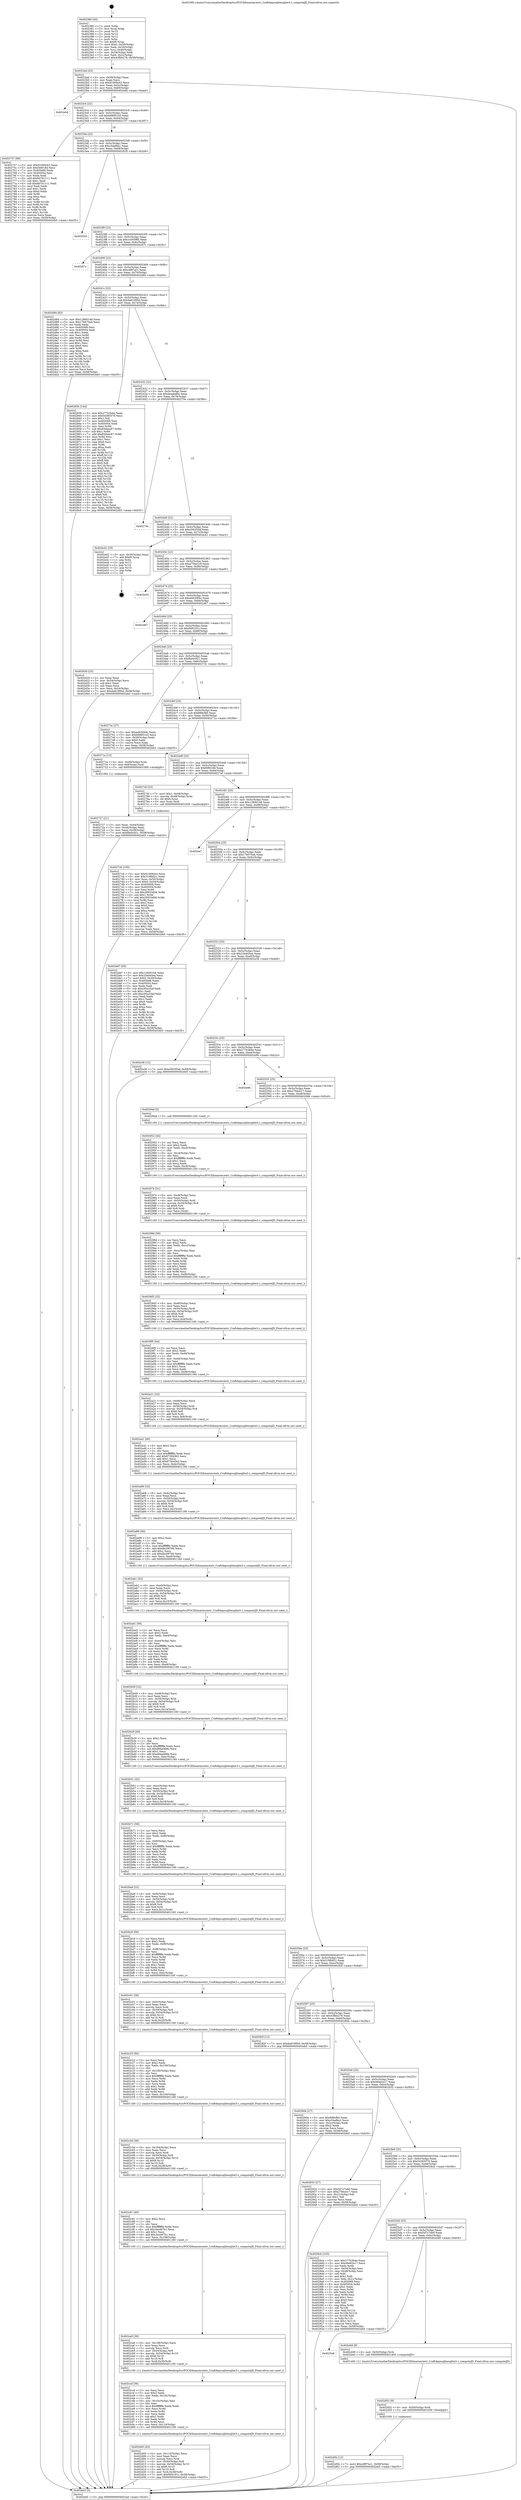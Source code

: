 digraph "0x402380" {
  label = "0x402380 (/mnt/c/Users/mathe/Desktop/tcc/POCII/binaries/extr_Craftdepssqlitesqlite3.c_computeJD_Final-ollvm.out::main(0))"
  labelloc = "t"
  node[shape=record]

  Entry [label="",width=0.3,height=0.3,shape=circle,fillcolor=black,style=filled]
  "0x4023ad" [label="{
     0x4023ad [23]\l
     | [instrs]\l
     &nbsp;&nbsp;0x4023ad \<+3\>: mov -0x58(%rbp),%eax\l
     &nbsp;&nbsp;0x4023b0 \<+2\>: mov %eax,%ecx\l
     &nbsp;&nbsp;0x4023b2 \<+6\>: sub $0x91009cb3,%ecx\l
     &nbsp;&nbsp;0x4023b8 \<+3\>: mov %eax,-0x5c(%rbp)\l
     &nbsp;&nbsp;0x4023bb \<+3\>: mov %ecx,-0x60(%rbp)\l
     &nbsp;&nbsp;0x4023be \<+6\>: je 0000000000402e6d \<main+0xaed\>\l
  }"]
  "0x402e6d" [label="{
     0x402e6d\l
  }", style=dashed]
  "0x4023c4" [label="{
     0x4023c4 [22]\l
     | [instrs]\l
     &nbsp;&nbsp;0x4023c4 \<+5\>: jmp 00000000004023c9 \<main+0x49\>\l
     &nbsp;&nbsp;0x4023c9 \<+3\>: mov -0x5c(%rbp),%eax\l
     &nbsp;&nbsp;0x4023cc \<+5\>: sub $0xb68951e5,%eax\l
     &nbsp;&nbsp;0x4023d1 \<+3\>: mov %eax,-0x64(%rbp)\l
     &nbsp;&nbsp;0x4023d4 \<+6\>: je 0000000000402757 \<main+0x3d7\>\l
  }"]
  Exit [label="",width=0.3,height=0.3,shape=circle,fillcolor=black,style=filled,peripheries=2]
  "0x402757" [label="{
     0x402757 [88]\l
     | [instrs]\l
     &nbsp;&nbsp;0x402757 \<+5\>: mov $0x91009cb3,%eax\l
     &nbsp;&nbsp;0x40275c \<+5\>: mov $0xf49018d,%ecx\l
     &nbsp;&nbsp;0x402761 \<+7\>: mov 0x405068,%edx\l
     &nbsp;&nbsp;0x402768 \<+7\>: mov 0x405054,%esi\l
     &nbsp;&nbsp;0x40276f \<+2\>: mov %edx,%edi\l
     &nbsp;&nbsp;0x402771 \<+6\>: add $0x8d7b1111,%edi\l
     &nbsp;&nbsp;0x402777 \<+3\>: sub $0x1,%edi\l
     &nbsp;&nbsp;0x40277a \<+6\>: sub $0x8d7b1111,%edi\l
     &nbsp;&nbsp;0x402780 \<+3\>: imul %edi,%edx\l
     &nbsp;&nbsp;0x402783 \<+3\>: and $0x1,%edx\l
     &nbsp;&nbsp;0x402786 \<+3\>: cmp $0x0,%edx\l
     &nbsp;&nbsp;0x402789 \<+4\>: sete %r8b\l
     &nbsp;&nbsp;0x40278d \<+3\>: cmp $0xa,%esi\l
     &nbsp;&nbsp;0x402790 \<+4\>: setl %r9b\l
     &nbsp;&nbsp;0x402794 \<+3\>: mov %r8b,%r10b\l
     &nbsp;&nbsp;0x402797 \<+3\>: and %r9b,%r10b\l
     &nbsp;&nbsp;0x40279a \<+3\>: xor %r9b,%r8b\l
     &nbsp;&nbsp;0x40279d \<+3\>: or %r8b,%r10b\l
     &nbsp;&nbsp;0x4027a0 \<+4\>: test $0x1,%r10b\l
     &nbsp;&nbsp;0x4027a4 \<+3\>: cmovne %ecx,%eax\l
     &nbsp;&nbsp;0x4027a7 \<+3\>: mov %eax,-0x58(%rbp)\l
     &nbsp;&nbsp;0x4027aa \<+5\>: jmp 0000000000402eb5 \<main+0xb35\>\l
  }"]
  "0x4023da" [label="{
     0x4023da [22]\l
     | [instrs]\l
     &nbsp;&nbsp;0x4023da \<+5\>: jmp 00000000004023df \<main+0x5f\>\l
     &nbsp;&nbsp;0x4023df \<+3\>: mov -0x5c(%rbp),%eax\l
     &nbsp;&nbsp;0x4023e2 \<+5\>: sub $0xc54af6a1,%eax\l
     &nbsp;&nbsp;0x4023e7 \<+3\>: mov %eax,-0x68(%rbp)\l
     &nbsp;&nbsp;0x4023ea \<+6\>: je 0000000000402629 \<main+0x2a9\>\l
  }"]
  "0x402d5b" [label="{
     0x402d5b [12]\l
     | [instrs]\l
     &nbsp;&nbsp;0x402d5b \<+7\>: movl $0xcdf97ec1,-0x58(%rbp)\l
     &nbsp;&nbsp;0x402d62 \<+5\>: jmp 0000000000402eb5 \<main+0xb35\>\l
  }"]
  "0x402629" [label="{
     0x402629\l
  }", style=dashed]
  "0x4023f0" [label="{
     0x4023f0 [22]\l
     | [instrs]\l
     &nbsp;&nbsp;0x4023f0 \<+5\>: jmp 00000000004023f5 \<main+0x75\>\l
     &nbsp;&nbsp;0x4023f5 \<+3\>: mov -0x5c(%rbp),%eax\l
     &nbsp;&nbsp;0x4023f8 \<+5\>: sub $0xccc9398b,%eax\l
     &nbsp;&nbsp;0x4023fd \<+3\>: mov %eax,-0x6c(%rbp)\l
     &nbsp;&nbsp;0x402400 \<+6\>: je 000000000040267c \<main+0x2fc\>\l
  }"]
  "0x402d52" [label="{
     0x402d52 [9]\l
     | [instrs]\l
     &nbsp;&nbsp;0x402d52 \<+4\>: mov -0x50(%rbp),%rdi\l
     &nbsp;&nbsp;0x402d56 \<+5\>: call 0000000000401030 \<free@plt\>\l
     | [calls]\l
     &nbsp;&nbsp;0x401030 \{1\} (unknown)\l
  }"]
  "0x40267c" [label="{
     0x40267c\l
  }", style=dashed]
  "0x402406" [label="{
     0x402406 [22]\l
     | [instrs]\l
     &nbsp;&nbsp;0x402406 \<+5\>: jmp 000000000040240b \<main+0x8b\>\l
     &nbsp;&nbsp;0x40240b \<+3\>: mov -0x5c(%rbp),%eax\l
     &nbsp;&nbsp;0x40240e \<+5\>: sub $0xcdf97ec1,%eax\l
     &nbsp;&nbsp;0x402413 \<+3\>: mov %eax,-0x70(%rbp)\l
     &nbsp;&nbsp;0x402416 \<+6\>: je 0000000000402d84 \<main+0xa04\>\l
  }"]
  "0x4025eb" [label="{
     0x4025eb\l
  }", style=dashed]
  "0x402d84" [label="{
     0x402d84 [83]\l
     | [instrs]\l
     &nbsp;&nbsp;0x402d84 \<+5\>: mov $0x12800148,%eax\l
     &nbsp;&nbsp;0x402d89 \<+5\>: mov $0x17b070a4,%ecx\l
     &nbsp;&nbsp;0x402d8e \<+2\>: xor %edx,%edx\l
     &nbsp;&nbsp;0x402d90 \<+7\>: mov 0x405068,%esi\l
     &nbsp;&nbsp;0x402d97 \<+7\>: mov 0x405054,%edi\l
     &nbsp;&nbsp;0x402d9e \<+3\>: sub $0x1,%edx\l
     &nbsp;&nbsp;0x402da1 \<+3\>: mov %esi,%r8d\l
     &nbsp;&nbsp;0x402da4 \<+3\>: add %edx,%r8d\l
     &nbsp;&nbsp;0x402da7 \<+4\>: imul %r8d,%esi\l
     &nbsp;&nbsp;0x402dab \<+3\>: and $0x1,%esi\l
     &nbsp;&nbsp;0x402dae \<+3\>: cmp $0x0,%esi\l
     &nbsp;&nbsp;0x402db1 \<+4\>: sete %r9b\l
     &nbsp;&nbsp;0x402db5 \<+3\>: cmp $0xa,%edi\l
     &nbsp;&nbsp;0x402db8 \<+4\>: setl %r10b\l
     &nbsp;&nbsp;0x402dbc \<+3\>: mov %r9b,%r11b\l
     &nbsp;&nbsp;0x402dbf \<+3\>: and %r10b,%r11b\l
     &nbsp;&nbsp;0x402dc2 \<+3\>: xor %r10b,%r9b\l
     &nbsp;&nbsp;0x402dc5 \<+3\>: or %r9b,%r11b\l
     &nbsp;&nbsp;0x402dc8 \<+4\>: test $0x1,%r11b\l
     &nbsp;&nbsp;0x402dcc \<+3\>: cmovne %ecx,%eax\l
     &nbsp;&nbsp;0x402dcf \<+3\>: mov %eax,-0x58(%rbp)\l
     &nbsp;&nbsp;0x402dd2 \<+5\>: jmp 0000000000402eb5 \<main+0xb35\>\l
  }"]
  "0x40241c" [label="{
     0x40241c [22]\l
     | [instrs]\l
     &nbsp;&nbsp;0x40241c \<+5\>: jmp 0000000000402421 \<main+0xa1\>\l
     &nbsp;&nbsp;0x402421 \<+3\>: mov -0x5c(%rbp),%eax\l
     &nbsp;&nbsp;0x402424 \<+5\>: sub $0xda81995d,%eax\l
     &nbsp;&nbsp;0x402429 \<+3\>: mov %eax,-0x74(%rbp)\l
     &nbsp;&nbsp;0x40242c \<+6\>: je 000000000040283b \<main+0x4bb\>\l
  }"]
  "0x402d49" [label="{
     0x402d49 [9]\l
     | [instrs]\l
     &nbsp;&nbsp;0x402d49 \<+4\>: mov -0x50(%rbp),%rdi\l
     &nbsp;&nbsp;0x402d4d \<+5\>: call 0000000000401400 \<computeJD\>\l
     | [calls]\l
     &nbsp;&nbsp;0x401400 \{1\} (/mnt/c/Users/mathe/Desktop/tcc/POCII/binaries/extr_Craftdepssqlitesqlite3.c_computeJD_Final-ollvm.out::computeJD)\l
  }"]
  "0x40283b" [label="{
     0x40283b [144]\l
     | [instrs]\l
     &nbsp;&nbsp;0x40283b \<+5\>: mov $0x277b3b4e,%eax\l
     &nbsp;&nbsp;0x402840 \<+5\>: mov $0x54365570,%ecx\l
     &nbsp;&nbsp;0x402845 \<+2\>: mov $0x1,%dl\l
     &nbsp;&nbsp;0x402847 \<+7\>: mov 0x405068,%esi\l
     &nbsp;&nbsp;0x40284e \<+7\>: mov 0x405054,%edi\l
     &nbsp;&nbsp;0x402855 \<+3\>: mov %esi,%r8d\l
     &nbsp;&nbsp;0x402858 \<+7\>: sub $0x83daec87,%r8d\l
     &nbsp;&nbsp;0x40285f \<+4\>: sub $0x1,%r8d\l
     &nbsp;&nbsp;0x402863 \<+7\>: add $0x83daec87,%r8d\l
     &nbsp;&nbsp;0x40286a \<+4\>: imul %r8d,%esi\l
     &nbsp;&nbsp;0x40286e \<+3\>: and $0x1,%esi\l
     &nbsp;&nbsp;0x402871 \<+3\>: cmp $0x0,%esi\l
     &nbsp;&nbsp;0x402874 \<+4\>: sete %r9b\l
     &nbsp;&nbsp;0x402878 \<+3\>: cmp $0xa,%edi\l
     &nbsp;&nbsp;0x40287b \<+4\>: setl %r10b\l
     &nbsp;&nbsp;0x40287f \<+3\>: mov %r9b,%r11b\l
     &nbsp;&nbsp;0x402882 \<+4\>: xor $0xff,%r11b\l
     &nbsp;&nbsp;0x402886 \<+3\>: mov %r10b,%bl\l
     &nbsp;&nbsp;0x402889 \<+3\>: xor $0xff,%bl\l
     &nbsp;&nbsp;0x40288c \<+3\>: xor $0x0,%dl\l
     &nbsp;&nbsp;0x40288f \<+3\>: mov %r11b,%r14b\l
     &nbsp;&nbsp;0x402892 \<+4\>: and $0x0,%r14b\l
     &nbsp;&nbsp;0x402896 \<+3\>: and %dl,%r9b\l
     &nbsp;&nbsp;0x402899 \<+3\>: mov %bl,%r15b\l
     &nbsp;&nbsp;0x40289c \<+4\>: and $0x0,%r15b\l
     &nbsp;&nbsp;0x4028a0 \<+3\>: and %dl,%r10b\l
     &nbsp;&nbsp;0x4028a3 \<+3\>: or %r9b,%r14b\l
     &nbsp;&nbsp;0x4028a6 \<+3\>: or %r10b,%r15b\l
     &nbsp;&nbsp;0x4028a9 \<+3\>: xor %r15b,%r14b\l
     &nbsp;&nbsp;0x4028ac \<+3\>: or %bl,%r11b\l
     &nbsp;&nbsp;0x4028af \<+4\>: xor $0xff,%r11b\l
     &nbsp;&nbsp;0x4028b3 \<+3\>: or $0x0,%dl\l
     &nbsp;&nbsp;0x4028b6 \<+3\>: and %dl,%r11b\l
     &nbsp;&nbsp;0x4028b9 \<+3\>: or %r11b,%r14b\l
     &nbsp;&nbsp;0x4028bc \<+4\>: test $0x1,%r14b\l
     &nbsp;&nbsp;0x4028c0 \<+3\>: cmovne %ecx,%eax\l
     &nbsp;&nbsp;0x4028c3 \<+3\>: mov %eax,-0x58(%rbp)\l
     &nbsp;&nbsp;0x4028c6 \<+5\>: jmp 0000000000402eb5 \<main+0xb35\>\l
  }"]
  "0x402432" [label="{
     0x402432 [22]\l
     | [instrs]\l
     &nbsp;&nbsp;0x402432 \<+5\>: jmp 0000000000402437 \<main+0xb7\>\l
     &nbsp;&nbsp;0x402437 \<+3\>: mov -0x5c(%rbp),%eax\l
     &nbsp;&nbsp;0x40243a \<+5\>: sub $0xdeaabd0e,%eax\l
     &nbsp;&nbsp;0x40243f \<+3\>: mov %eax,-0x78(%rbp)\l
     &nbsp;&nbsp;0x402442 \<+6\>: je 000000000040270e \<main+0x38e\>\l
  }"]
  "0x402d05" [label="{
     0x402d05 [43]\l
     | [instrs]\l
     &nbsp;&nbsp;0x402d05 \<+6\>: mov -0x110(%rbp),%ecx\l
     &nbsp;&nbsp;0x402d0b \<+3\>: imul %eax,%ecx\l
     &nbsp;&nbsp;0x402d0e \<+3\>: movslq %ecx,%rdi\l
     &nbsp;&nbsp;0x402d11 \<+4\>: mov -0x50(%rbp),%r8\l
     &nbsp;&nbsp;0x402d15 \<+4\>: movslq -0x54(%rbp),%r10\l
     &nbsp;&nbsp;0x402d19 \<+4\>: shl $0x6,%r10\l
     &nbsp;&nbsp;0x402d1d \<+3\>: add %r10,%r8\l
     &nbsp;&nbsp;0x402d20 \<+4\>: mov %rdi,0x38(%r8)\l
     &nbsp;&nbsp;0x402d24 \<+7\>: movl $0xf4f4191c,-0x58(%rbp)\l
     &nbsp;&nbsp;0x402d2b \<+5\>: jmp 0000000000402eb5 \<main+0xb35\>\l
  }"]
  "0x40270e" [label="{
     0x40270e\l
  }", style=dashed]
  "0x402448" [label="{
     0x402448 [22]\l
     | [instrs]\l
     &nbsp;&nbsp;0x402448 \<+5\>: jmp 000000000040244d \<main+0xcd\>\l
     &nbsp;&nbsp;0x40244d \<+3\>: mov -0x5c(%rbp),%eax\l
     &nbsp;&nbsp;0x402450 \<+5\>: sub $0xe56355af,%eax\l
     &nbsp;&nbsp;0x402455 \<+3\>: mov %eax,-0x7c(%rbp)\l
     &nbsp;&nbsp;0x402458 \<+6\>: je 0000000000402e42 \<main+0xac2\>\l
  }"]
  "0x402ccd" [label="{
     0x402ccd [56]\l
     | [instrs]\l
     &nbsp;&nbsp;0x402ccd \<+2\>: xor %ecx,%ecx\l
     &nbsp;&nbsp;0x402ccf \<+5\>: mov $0x2,%edx\l
     &nbsp;&nbsp;0x402cd4 \<+6\>: mov %edx,-0x10c(%rbp)\l
     &nbsp;&nbsp;0x402cda \<+1\>: cltd\l
     &nbsp;&nbsp;0x402cdb \<+6\>: mov -0x10c(%rbp),%esi\l
     &nbsp;&nbsp;0x402ce1 \<+2\>: idiv %esi\l
     &nbsp;&nbsp;0x402ce3 \<+6\>: imul $0xfffffffe,%edx,%edx\l
     &nbsp;&nbsp;0x402ce9 \<+3\>: mov %ecx,%r9d\l
     &nbsp;&nbsp;0x402cec \<+3\>: sub %edx,%r9d\l
     &nbsp;&nbsp;0x402cef \<+2\>: mov %ecx,%edx\l
     &nbsp;&nbsp;0x402cf1 \<+3\>: sub $0x1,%edx\l
     &nbsp;&nbsp;0x402cf4 \<+3\>: add %edx,%r9d\l
     &nbsp;&nbsp;0x402cf7 \<+3\>: sub %r9d,%ecx\l
     &nbsp;&nbsp;0x402cfa \<+6\>: mov %ecx,-0x110(%rbp)\l
     &nbsp;&nbsp;0x402d00 \<+5\>: call 0000000000401160 \<next_i\>\l
     | [calls]\l
     &nbsp;&nbsp;0x401160 \{1\} (/mnt/c/Users/mathe/Desktop/tcc/POCII/binaries/extr_Craftdepssqlitesqlite3.c_computeJD_Final-ollvm.out::next_i)\l
  }"]
  "0x402e42" [label="{
     0x402e42 [19]\l
     | [instrs]\l
     &nbsp;&nbsp;0x402e42 \<+3\>: mov -0x30(%rbp),%eax\l
     &nbsp;&nbsp;0x402e45 \<+7\>: add $0xf0,%rsp\l
     &nbsp;&nbsp;0x402e4c \<+1\>: pop %rbx\l
     &nbsp;&nbsp;0x402e4d \<+2\>: pop %r12\l
     &nbsp;&nbsp;0x402e4f \<+2\>: pop %r14\l
     &nbsp;&nbsp;0x402e51 \<+2\>: pop %r15\l
     &nbsp;&nbsp;0x402e53 \<+1\>: pop %rbp\l
     &nbsp;&nbsp;0x402e54 \<+1\>: ret\l
  }"]
  "0x40245e" [label="{
     0x40245e [22]\l
     | [instrs]\l
     &nbsp;&nbsp;0x40245e \<+5\>: jmp 0000000000402463 \<main+0xe3\>\l
     &nbsp;&nbsp;0x402463 \<+3\>: mov -0x5c(%rbp),%eax\l
     &nbsp;&nbsp;0x402466 \<+5\>: sub $0xe75be1c9,%eax\l
     &nbsp;&nbsp;0x40246b \<+3\>: mov %eax,-0x80(%rbp)\l
     &nbsp;&nbsp;0x40246e \<+6\>: je 0000000000402e55 \<main+0xad5\>\l
  }"]
  "0x402ca9" [label="{
     0x402ca9 [36]\l
     | [instrs]\l
     &nbsp;&nbsp;0x402ca9 \<+6\>: mov -0x108(%rbp),%ecx\l
     &nbsp;&nbsp;0x402caf \<+3\>: imul %eax,%ecx\l
     &nbsp;&nbsp;0x402cb2 \<+3\>: movslq %ecx,%rdi\l
     &nbsp;&nbsp;0x402cb5 \<+4\>: mov -0x50(%rbp),%r8\l
     &nbsp;&nbsp;0x402cb9 \<+4\>: movslq -0x54(%rbp),%r10\l
     &nbsp;&nbsp;0x402cbd \<+4\>: shl $0x6,%r10\l
     &nbsp;&nbsp;0x402cc1 \<+3\>: add %r10,%r8\l
     &nbsp;&nbsp;0x402cc4 \<+4\>: mov %rdi,0x30(%r8)\l
     &nbsp;&nbsp;0x402cc8 \<+5\>: call 0000000000401160 \<next_i\>\l
     | [calls]\l
     &nbsp;&nbsp;0x401160 \{1\} (/mnt/c/Users/mathe/Desktop/tcc/POCII/binaries/extr_Craftdepssqlitesqlite3.c_computeJD_Final-ollvm.out::next_i)\l
  }"]
  "0x402e55" [label="{
     0x402e55\l
  }", style=dashed]
  "0x402474" [label="{
     0x402474 [25]\l
     | [instrs]\l
     &nbsp;&nbsp;0x402474 \<+5\>: jmp 0000000000402479 \<main+0xf9\>\l
     &nbsp;&nbsp;0x402479 \<+3\>: mov -0x5c(%rbp),%eax\l
     &nbsp;&nbsp;0x40247c \<+5\>: sub $0xed43094c,%eax\l
     &nbsp;&nbsp;0x402481 \<+6\>: mov %eax,-0x84(%rbp)\l
     &nbsp;&nbsp;0x402487 \<+6\>: je 0000000000402d67 \<main+0x9e7\>\l
  }"]
  "0x402c81" [label="{
     0x402c81 [40]\l
     | [instrs]\l
     &nbsp;&nbsp;0x402c81 \<+5\>: mov $0x2,%ecx\l
     &nbsp;&nbsp;0x402c86 \<+1\>: cltd\l
     &nbsp;&nbsp;0x402c87 \<+2\>: idiv %ecx\l
     &nbsp;&nbsp;0x402c89 \<+6\>: imul $0xfffffffe,%edx,%ecx\l
     &nbsp;&nbsp;0x402c8f \<+6\>: sub $0x3ee467b1,%ecx\l
     &nbsp;&nbsp;0x402c95 \<+3\>: add $0x1,%ecx\l
     &nbsp;&nbsp;0x402c98 \<+6\>: add $0x3ee467b1,%ecx\l
     &nbsp;&nbsp;0x402c9e \<+6\>: mov %ecx,-0x108(%rbp)\l
     &nbsp;&nbsp;0x402ca4 \<+5\>: call 0000000000401160 \<next_i\>\l
     | [calls]\l
     &nbsp;&nbsp;0x401160 \{1\} (/mnt/c/Users/mathe/Desktop/tcc/POCII/binaries/extr_Craftdepssqlitesqlite3.c_computeJD_Final-ollvm.out::next_i)\l
  }"]
  "0x402d67" [label="{
     0x402d67\l
  }", style=dashed]
  "0x40248d" [label="{
     0x40248d [25]\l
     | [instrs]\l
     &nbsp;&nbsp;0x40248d \<+5\>: jmp 0000000000402492 \<main+0x112\>\l
     &nbsp;&nbsp;0x402492 \<+3\>: mov -0x5c(%rbp),%eax\l
     &nbsp;&nbsp;0x402495 \<+5\>: sub $0xf4f4191c,%eax\l
     &nbsp;&nbsp;0x40249a \<+6\>: mov %eax,-0x88(%rbp)\l
     &nbsp;&nbsp;0x4024a0 \<+6\>: je 0000000000402d30 \<main+0x9b0\>\l
  }"]
  "0x402c5d" [label="{
     0x402c5d [36]\l
     | [instrs]\l
     &nbsp;&nbsp;0x402c5d \<+6\>: mov -0x104(%rbp),%ecx\l
     &nbsp;&nbsp;0x402c63 \<+3\>: imul %eax,%ecx\l
     &nbsp;&nbsp;0x402c66 \<+3\>: movslq %ecx,%rdi\l
     &nbsp;&nbsp;0x402c69 \<+4\>: mov -0x50(%rbp),%r8\l
     &nbsp;&nbsp;0x402c6d \<+4\>: movslq -0x54(%rbp),%r10\l
     &nbsp;&nbsp;0x402c71 \<+4\>: shl $0x6,%r10\l
     &nbsp;&nbsp;0x402c75 \<+3\>: add %r10,%r8\l
     &nbsp;&nbsp;0x402c78 \<+4\>: mov %rdi,0x28(%r8)\l
     &nbsp;&nbsp;0x402c7c \<+5\>: call 0000000000401160 \<next_i\>\l
     | [calls]\l
     &nbsp;&nbsp;0x401160 \{1\} (/mnt/c/Users/mathe/Desktop/tcc/POCII/binaries/extr_Craftdepssqlitesqlite3.c_computeJD_Final-ollvm.out::next_i)\l
  }"]
  "0x402d30" [label="{
     0x402d30 [25]\l
     | [instrs]\l
     &nbsp;&nbsp;0x402d30 \<+2\>: xor %eax,%eax\l
     &nbsp;&nbsp;0x402d32 \<+3\>: mov -0x54(%rbp),%ecx\l
     &nbsp;&nbsp;0x402d35 \<+3\>: sub $0x1,%eax\l
     &nbsp;&nbsp;0x402d38 \<+2\>: sub %eax,%ecx\l
     &nbsp;&nbsp;0x402d3a \<+3\>: mov %ecx,-0x54(%rbp)\l
     &nbsp;&nbsp;0x402d3d \<+7\>: movl $0xda81995d,-0x58(%rbp)\l
     &nbsp;&nbsp;0x402d44 \<+5\>: jmp 0000000000402eb5 \<main+0xb35\>\l
  }"]
  "0x4024a6" [label="{
     0x4024a6 [25]\l
     | [instrs]\l
     &nbsp;&nbsp;0x4024a6 \<+5\>: jmp 00000000004024ab \<main+0x12b\>\l
     &nbsp;&nbsp;0x4024ab \<+3\>: mov -0x5c(%rbp),%eax\l
     &nbsp;&nbsp;0x4024ae \<+5\>: sub $0xfbe0c921,%eax\l
     &nbsp;&nbsp;0x4024b3 \<+6\>: mov %eax,-0x8c(%rbp)\l
     &nbsp;&nbsp;0x4024b9 \<+6\>: je 000000000040273c \<main+0x3bc\>\l
  }"]
  "0x402c25" [label="{
     0x402c25 [56]\l
     | [instrs]\l
     &nbsp;&nbsp;0x402c25 \<+2\>: xor %ecx,%ecx\l
     &nbsp;&nbsp;0x402c27 \<+5\>: mov $0x2,%edx\l
     &nbsp;&nbsp;0x402c2c \<+6\>: mov %edx,-0x100(%rbp)\l
     &nbsp;&nbsp;0x402c32 \<+1\>: cltd\l
     &nbsp;&nbsp;0x402c33 \<+6\>: mov -0x100(%rbp),%esi\l
     &nbsp;&nbsp;0x402c39 \<+2\>: idiv %esi\l
     &nbsp;&nbsp;0x402c3b \<+6\>: imul $0xfffffffe,%edx,%edx\l
     &nbsp;&nbsp;0x402c41 \<+3\>: mov %ecx,%r9d\l
     &nbsp;&nbsp;0x402c44 \<+3\>: sub %edx,%r9d\l
     &nbsp;&nbsp;0x402c47 \<+2\>: mov %ecx,%edx\l
     &nbsp;&nbsp;0x402c49 \<+3\>: sub $0x1,%edx\l
     &nbsp;&nbsp;0x402c4c \<+3\>: add %edx,%r9d\l
     &nbsp;&nbsp;0x402c4f \<+3\>: sub %r9d,%ecx\l
     &nbsp;&nbsp;0x402c52 \<+6\>: mov %ecx,-0x104(%rbp)\l
     &nbsp;&nbsp;0x402c58 \<+5\>: call 0000000000401160 \<next_i\>\l
     | [calls]\l
     &nbsp;&nbsp;0x401160 \{1\} (/mnt/c/Users/mathe/Desktop/tcc/POCII/binaries/extr_Craftdepssqlitesqlite3.c_computeJD_Final-ollvm.out::next_i)\l
  }"]
  "0x40273c" [label="{
     0x40273c [27]\l
     | [instrs]\l
     &nbsp;&nbsp;0x40273c \<+5\>: mov $0xed43094c,%eax\l
     &nbsp;&nbsp;0x402741 \<+5\>: mov $0xb68951e5,%ecx\l
     &nbsp;&nbsp;0x402746 \<+3\>: mov -0x28(%rbp),%edx\l
     &nbsp;&nbsp;0x402749 \<+3\>: cmp $0x0,%edx\l
     &nbsp;&nbsp;0x40274c \<+3\>: cmove %ecx,%eax\l
     &nbsp;&nbsp;0x40274f \<+3\>: mov %eax,-0x58(%rbp)\l
     &nbsp;&nbsp;0x402752 \<+5\>: jmp 0000000000402eb5 \<main+0xb35\>\l
  }"]
  "0x4024bf" [label="{
     0x4024bf [25]\l
     | [instrs]\l
     &nbsp;&nbsp;0x4024bf \<+5\>: jmp 00000000004024c4 \<main+0x144\>\l
     &nbsp;&nbsp;0x4024c4 \<+3\>: mov -0x5c(%rbp),%eax\l
     &nbsp;&nbsp;0x4024c7 \<+5\>: sub $0x888cfb0,%eax\l
     &nbsp;&nbsp;0x4024cc \<+6\>: mov %eax,-0x90(%rbp)\l
     &nbsp;&nbsp;0x4024d2 \<+6\>: je 000000000040271a \<main+0x39a\>\l
  }"]
  "0x402c01" [label="{
     0x402c01 [36]\l
     | [instrs]\l
     &nbsp;&nbsp;0x402c01 \<+6\>: mov -0xfc(%rbp),%ecx\l
     &nbsp;&nbsp;0x402c07 \<+3\>: imul %eax,%ecx\l
     &nbsp;&nbsp;0x402c0a \<+3\>: movslq %ecx,%rdi\l
     &nbsp;&nbsp;0x402c0d \<+4\>: mov -0x50(%rbp),%r8\l
     &nbsp;&nbsp;0x402c11 \<+4\>: movslq -0x54(%rbp),%r10\l
     &nbsp;&nbsp;0x402c15 \<+4\>: shl $0x6,%r10\l
     &nbsp;&nbsp;0x402c19 \<+3\>: add %r10,%r8\l
     &nbsp;&nbsp;0x402c1c \<+4\>: mov %rdi,0x20(%r8)\l
     &nbsp;&nbsp;0x402c20 \<+5\>: call 0000000000401160 \<next_i\>\l
     | [calls]\l
     &nbsp;&nbsp;0x401160 \{1\} (/mnt/c/Users/mathe/Desktop/tcc/POCII/binaries/extr_Craftdepssqlitesqlite3.c_computeJD_Final-ollvm.out::next_i)\l
  }"]
  "0x40271a" [label="{
     0x40271a [13]\l
     | [instrs]\l
     &nbsp;&nbsp;0x40271a \<+4\>: mov -0x40(%rbp),%rax\l
     &nbsp;&nbsp;0x40271e \<+4\>: mov 0x8(%rax),%rdi\l
     &nbsp;&nbsp;0x402722 \<+5\>: call 0000000000401060 \<atoi@plt\>\l
     | [calls]\l
     &nbsp;&nbsp;0x401060 \{1\} (unknown)\l
  }"]
  "0x4024d8" [label="{
     0x4024d8 [25]\l
     | [instrs]\l
     &nbsp;&nbsp;0x4024d8 \<+5\>: jmp 00000000004024dd \<main+0x15d\>\l
     &nbsp;&nbsp;0x4024dd \<+3\>: mov -0x5c(%rbp),%eax\l
     &nbsp;&nbsp;0x4024e0 \<+5\>: sub $0xf49018d,%eax\l
     &nbsp;&nbsp;0x4024e5 \<+6\>: mov %eax,-0x94(%rbp)\l
     &nbsp;&nbsp;0x4024eb \<+6\>: je 00000000004027af \<main+0x42f\>\l
  }"]
  "0x402bc9" [label="{
     0x402bc9 [56]\l
     | [instrs]\l
     &nbsp;&nbsp;0x402bc9 \<+2\>: xor %ecx,%ecx\l
     &nbsp;&nbsp;0x402bcb \<+5\>: mov $0x2,%edx\l
     &nbsp;&nbsp;0x402bd0 \<+6\>: mov %edx,-0xf8(%rbp)\l
     &nbsp;&nbsp;0x402bd6 \<+1\>: cltd\l
     &nbsp;&nbsp;0x402bd7 \<+6\>: mov -0xf8(%rbp),%esi\l
     &nbsp;&nbsp;0x402bdd \<+2\>: idiv %esi\l
     &nbsp;&nbsp;0x402bdf \<+6\>: imul $0xfffffffe,%edx,%edx\l
     &nbsp;&nbsp;0x402be5 \<+3\>: mov %ecx,%r9d\l
     &nbsp;&nbsp;0x402be8 \<+3\>: sub %edx,%r9d\l
     &nbsp;&nbsp;0x402beb \<+2\>: mov %ecx,%edx\l
     &nbsp;&nbsp;0x402bed \<+3\>: sub $0x1,%edx\l
     &nbsp;&nbsp;0x402bf0 \<+3\>: add %edx,%r9d\l
     &nbsp;&nbsp;0x402bf3 \<+3\>: sub %r9d,%ecx\l
     &nbsp;&nbsp;0x402bf6 \<+6\>: mov %ecx,-0xfc(%rbp)\l
     &nbsp;&nbsp;0x402bfc \<+5\>: call 0000000000401160 \<next_i\>\l
     | [calls]\l
     &nbsp;&nbsp;0x401160 \{1\} (/mnt/c/Users/mathe/Desktop/tcc/POCII/binaries/extr_Craftdepssqlitesqlite3.c_computeJD_Final-ollvm.out::next_i)\l
  }"]
  "0x4027af" [label="{
     0x4027af [23]\l
     | [instrs]\l
     &nbsp;&nbsp;0x4027af \<+7\>: movl $0x1,-0x48(%rbp)\l
     &nbsp;&nbsp;0x4027b6 \<+4\>: movslq -0x48(%rbp),%rax\l
     &nbsp;&nbsp;0x4027ba \<+4\>: shl $0x6,%rax\l
     &nbsp;&nbsp;0x4027be \<+3\>: mov %rax,%rdi\l
     &nbsp;&nbsp;0x4027c1 \<+5\>: call 0000000000401050 \<malloc@plt\>\l
     | [calls]\l
     &nbsp;&nbsp;0x401050 \{1\} (unknown)\l
  }"]
  "0x4024f1" [label="{
     0x4024f1 [25]\l
     | [instrs]\l
     &nbsp;&nbsp;0x4024f1 \<+5\>: jmp 00000000004024f6 \<main+0x176\>\l
     &nbsp;&nbsp;0x4024f6 \<+3\>: mov -0x5c(%rbp),%eax\l
     &nbsp;&nbsp;0x4024f9 \<+5\>: sub $0x12800148,%eax\l
     &nbsp;&nbsp;0x4024fe \<+6\>: mov %eax,-0x98(%rbp)\l
     &nbsp;&nbsp;0x402504 \<+6\>: je 0000000000402ea7 \<main+0xb27\>\l
  }"]
  "0x402ba9" [label="{
     0x402ba9 [32]\l
     | [instrs]\l
     &nbsp;&nbsp;0x402ba9 \<+6\>: mov -0xf4(%rbp),%ecx\l
     &nbsp;&nbsp;0x402baf \<+3\>: imul %eax,%ecx\l
     &nbsp;&nbsp;0x402bb2 \<+4\>: mov -0x50(%rbp),%rdi\l
     &nbsp;&nbsp;0x402bb6 \<+4\>: movslq -0x54(%rbp),%r8\l
     &nbsp;&nbsp;0x402bba \<+4\>: shl $0x6,%r8\l
     &nbsp;&nbsp;0x402bbe \<+3\>: add %r8,%rdi\l
     &nbsp;&nbsp;0x402bc1 \<+3\>: mov %ecx,0x1c(%rdi)\l
     &nbsp;&nbsp;0x402bc4 \<+5\>: call 0000000000401160 \<next_i\>\l
     | [calls]\l
     &nbsp;&nbsp;0x401160 \{1\} (/mnt/c/Users/mathe/Desktop/tcc/POCII/binaries/extr_Craftdepssqlitesqlite3.c_computeJD_Final-ollvm.out::next_i)\l
  }"]
  "0x402ea7" [label="{
     0x402ea7\l
  }", style=dashed]
  "0x40250a" [label="{
     0x40250a [25]\l
     | [instrs]\l
     &nbsp;&nbsp;0x40250a \<+5\>: jmp 000000000040250f \<main+0x18f\>\l
     &nbsp;&nbsp;0x40250f \<+3\>: mov -0x5c(%rbp),%eax\l
     &nbsp;&nbsp;0x402512 \<+5\>: sub $0x17b070a4,%eax\l
     &nbsp;&nbsp;0x402517 \<+6\>: mov %eax,-0x9c(%rbp)\l
     &nbsp;&nbsp;0x40251d \<+6\>: je 0000000000402dd7 \<main+0xa57\>\l
  }"]
  "0x402b71" [label="{
     0x402b71 [56]\l
     | [instrs]\l
     &nbsp;&nbsp;0x402b71 \<+2\>: xor %ecx,%ecx\l
     &nbsp;&nbsp;0x402b73 \<+5\>: mov $0x2,%edx\l
     &nbsp;&nbsp;0x402b78 \<+6\>: mov %edx,-0xf0(%rbp)\l
     &nbsp;&nbsp;0x402b7e \<+1\>: cltd\l
     &nbsp;&nbsp;0x402b7f \<+6\>: mov -0xf0(%rbp),%esi\l
     &nbsp;&nbsp;0x402b85 \<+2\>: idiv %esi\l
     &nbsp;&nbsp;0x402b87 \<+6\>: imul $0xfffffffe,%edx,%edx\l
     &nbsp;&nbsp;0x402b8d \<+3\>: mov %ecx,%r9d\l
     &nbsp;&nbsp;0x402b90 \<+3\>: sub %edx,%r9d\l
     &nbsp;&nbsp;0x402b93 \<+2\>: mov %ecx,%edx\l
     &nbsp;&nbsp;0x402b95 \<+3\>: sub $0x1,%edx\l
     &nbsp;&nbsp;0x402b98 \<+3\>: add %edx,%r9d\l
     &nbsp;&nbsp;0x402b9b \<+3\>: sub %r9d,%ecx\l
     &nbsp;&nbsp;0x402b9e \<+6\>: mov %ecx,-0xf4(%rbp)\l
     &nbsp;&nbsp;0x402ba4 \<+5\>: call 0000000000401160 \<next_i\>\l
     | [calls]\l
     &nbsp;&nbsp;0x401160 \{1\} (/mnt/c/Users/mathe/Desktop/tcc/POCII/binaries/extr_Craftdepssqlitesqlite3.c_computeJD_Final-ollvm.out::next_i)\l
  }"]
  "0x402dd7" [label="{
     0x402dd7 [95]\l
     | [instrs]\l
     &nbsp;&nbsp;0x402dd7 \<+5\>: mov $0x12800148,%eax\l
     &nbsp;&nbsp;0x402ddc \<+5\>: mov $0x23ed45ea,%ecx\l
     &nbsp;&nbsp;0x402de1 \<+7\>: movl $0x0,-0x30(%rbp)\l
     &nbsp;&nbsp;0x402de8 \<+7\>: mov 0x405068,%edx\l
     &nbsp;&nbsp;0x402def \<+7\>: mov 0x405054,%esi\l
     &nbsp;&nbsp;0x402df6 \<+2\>: mov %edx,%edi\l
     &nbsp;&nbsp;0x402df8 \<+6\>: sub $0xc93a33af,%edi\l
     &nbsp;&nbsp;0x402dfe \<+3\>: sub $0x1,%edi\l
     &nbsp;&nbsp;0x402e01 \<+6\>: add $0xc93a33af,%edi\l
     &nbsp;&nbsp;0x402e07 \<+3\>: imul %edi,%edx\l
     &nbsp;&nbsp;0x402e0a \<+3\>: and $0x1,%edx\l
     &nbsp;&nbsp;0x402e0d \<+3\>: cmp $0x0,%edx\l
     &nbsp;&nbsp;0x402e10 \<+4\>: sete %r8b\l
     &nbsp;&nbsp;0x402e14 \<+3\>: cmp $0xa,%esi\l
     &nbsp;&nbsp;0x402e17 \<+4\>: setl %r9b\l
     &nbsp;&nbsp;0x402e1b \<+3\>: mov %r8b,%r10b\l
     &nbsp;&nbsp;0x402e1e \<+3\>: and %r9b,%r10b\l
     &nbsp;&nbsp;0x402e21 \<+3\>: xor %r9b,%r8b\l
     &nbsp;&nbsp;0x402e24 \<+3\>: or %r8b,%r10b\l
     &nbsp;&nbsp;0x402e27 \<+4\>: test $0x1,%r10b\l
     &nbsp;&nbsp;0x402e2b \<+3\>: cmovne %ecx,%eax\l
     &nbsp;&nbsp;0x402e2e \<+3\>: mov %eax,-0x58(%rbp)\l
     &nbsp;&nbsp;0x402e31 \<+5\>: jmp 0000000000402eb5 \<main+0xb35\>\l
  }"]
  "0x402523" [label="{
     0x402523 [25]\l
     | [instrs]\l
     &nbsp;&nbsp;0x402523 \<+5\>: jmp 0000000000402528 \<main+0x1a8\>\l
     &nbsp;&nbsp;0x402528 \<+3\>: mov -0x5c(%rbp),%eax\l
     &nbsp;&nbsp;0x40252b \<+5\>: sub $0x23ed45ea,%eax\l
     &nbsp;&nbsp;0x402530 \<+6\>: mov %eax,-0xa0(%rbp)\l
     &nbsp;&nbsp;0x402536 \<+6\>: je 0000000000402e36 \<main+0xab6\>\l
  }"]
  "0x402b51" [label="{
     0x402b51 [32]\l
     | [instrs]\l
     &nbsp;&nbsp;0x402b51 \<+6\>: mov -0xec(%rbp),%ecx\l
     &nbsp;&nbsp;0x402b57 \<+3\>: imul %eax,%ecx\l
     &nbsp;&nbsp;0x402b5a \<+4\>: mov -0x50(%rbp),%rdi\l
     &nbsp;&nbsp;0x402b5e \<+4\>: movslq -0x54(%rbp),%r8\l
     &nbsp;&nbsp;0x402b62 \<+4\>: shl $0x6,%r8\l
     &nbsp;&nbsp;0x402b66 \<+3\>: add %r8,%rdi\l
     &nbsp;&nbsp;0x402b69 \<+3\>: mov %ecx,0x18(%rdi)\l
     &nbsp;&nbsp;0x402b6c \<+5\>: call 0000000000401160 \<next_i\>\l
     | [calls]\l
     &nbsp;&nbsp;0x401160 \{1\} (/mnt/c/Users/mathe/Desktop/tcc/POCII/binaries/extr_Craftdepssqlitesqlite3.c_computeJD_Final-ollvm.out::next_i)\l
  }"]
  "0x402e36" [label="{
     0x402e36 [12]\l
     | [instrs]\l
     &nbsp;&nbsp;0x402e36 \<+7\>: movl $0xe56355af,-0x58(%rbp)\l
     &nbsp;&nbsp;0x402e3d \<+5\>: jmp 0000000000402eb5 \<main+0xb35\>\l
  }"]
  "0x40253c" [label="{
     0x40253c [25]\l
     | [instrs]\l
     &nbsp;&nbsp;0x40253c \<+5\>: jmp 0000000000402541 \<main+0x1c1\>\l
     &nbsp;&nbsp;0x402541 \<+3\>: mov -0x5c(%rbp),%eax\l
     &nbsp;&nbsp;0x402544 \<+5\>: sub $0x277b3b4e,%eax\l
     &nbsp;&nbsp;0x402549 \<+6\>: mov %eax,-0xa4(%rbp)\l
     &nbsp;&nbsp;0x40254f \<+6\>: je 0000000000402e9b \<main+0xb1b\>\l
  }"]
  "0x402b29" [label="{
     0x402b29 [40]\l
     | [instrs]\l
     &nbsp;&nbsp;0x402b29 \<+5\>: mov $0x2,%ecx\l
     &nbsp;&nbsp;0x402b2e \<+1\>: cltd\l
     &nbsp;&nbsp;0x402b2f \<+2\>: idiv %ecx\l
     &nbsp;&nbsp;0x402b31 \<+6\>: imul $0xfffffffe,%edx,%ecx\l
     &nbsp;&nbsp;0x402b37 \<+6\>: sub $0xd84a068b,%ecx\l
     &nbsp;&nbsp;0x402b3d \<+3\>: add $0x1,%ecx\l
     &nbsp;&nbsp;0x402b40 \<+6\>: add $0xd84a068b,%ecx\l
     &nbsp;&nbsp;0x402b46 \<+6\>: mov %ecx,-0xec(%rbp)\l
     &nbsp;&nbsp;0x402b4c \<+5\>: call 0000000000401160 \<next_i\>\l
     | [calls]\l
     &nbsp;&nbsp;0x401160 \{1\} (/mnt/c/Users/mathe/Desktop/tcc/POCII/binaries/extr_Craftdepssqlitesqlite3.c_computeJD_Final-ollvm.out::next_i)\l
  }"]
  "0x402e9b" [label="{
     0x402e9b\l
  }", style=dashed]
  "0x402555" [label="{
     0x402555 [25]\l
     | [instrs]\l
     &nbsp;&nbsp;0x402555 \<+5\>: jmp 000000000040255a \<main+0x1da\>\l
     &nbsp;&nbsp;0x40255a \<+3\>: mov -0x5c(%rbp),%eax\l
     &nbsp;&nbsp;0x40255d \<+5\>: sub $0x279dcb17,%eax\l
     &nbsp;&nbsp;0x402562 \<+6\>: mov %eax,-0xa8(%rbp)\l
     &nbsp;&nbsp;0x402568 \<+6\>: je 000000000040294d \<main+0x5cd\>\l
  }"]
  "0x402b09" [label="{
     0x402b09 [32]\l
     | [instrs]\l
     &nbsp;&nbsp;0x402b09 \<+6\>: mov -0xe8(%rbp),%ecx\l
     &nbsp;&nbsp;0x402b0f \<+3\>: imul %eax,%ecx\l
     &nbsp;&nbsp;0x402b12 \<+4\>: mov -0x50(%rbp),%rdi\l
     &nbsp;&nbsp;0x402b16 \<+4\>: movslq -0x54(%rbp),%r8\l
     &nbsp;&nbsp;0x402b1a \<+4\>: shl $0x6,%r8\l
     &nbsp;&nbsp;0x402b1e \<+3\>: add %r8,%rdi\l
     &nbsp;&nbsp;0x402b21 \<+3\>: mov %ecx,0x14(%rdi)\l
     &nbsp;&nbsp;0x402b24 \<+5\>: call 0000000000401160 \<next_i\>\l
     | [calls]\l
     &nbsp;&nbsp;0x401160 \{1\} (/mnt/c/Users/mathe/Desktop/tcc/POCII/binaries/extr_Craftdepssqlitesqlite3.c_computeJD_Final-ollvm.out::next_i)\l
  }"]
  "0x40294d" [label="{
     0x40294d [5]\l
     | [instrs]\l
     &nbsp;&nbsp;0x40294d \<+5\>: call 0000000000401160 \<next_i\>\l
     | [calls]\l
     &nbsp;&nbsp;0x401160 \{1\} (/mnt/c/Users/mathe/Desktop/tcc/POCII/binaries/extr_Craftdepssqlitesqlite3.c_computeJD_Final-ollvm.out::next_i)\l
  }"]
  "0x40256e" [label="{
     0x40256e [25]\l
     | [instrs]\l
     &nbsp;&nbsp;0x40256e \<+5\>: jmp 0000000000402573 \<main+0x1f3\>\l
     &nbsp;&nbsp;0x402573 \<+3\>: mov -0x5c(%rbp),%eax\l
     &nbsp;&nbsp;0x402576 \<+5\>: sub $0x319fb821,%eax\l
     &nbsp;&nbsp;0x40257b \<+6\>: mov %eax,-0xac(%rbp)\l
     &nbsp;&nbsp;0x402581 \<+6\>: je 000000000040282f \<main+0x4af\>\l
  }"]
  "0x402ad1" [label="{
     0x402ad1 [56]\l
     | [instrs]\l
     &nbsp;&nbsp;0x402ad1 \<+2\>: xor %ecx,%ecx\l
     &nbsp;&nbsp;0x402ad3 \<+5\>: mov $0x2,%edx\l
     &nbsp;&nbsp;0x402ad8 \<+6\>: mov %edx,-0xe4(%rbp)\l
     &nbsp;&nbsp;0x402ade \<+1\>: cltd\l
     &nbsp;&nbsp;0x402adf \<+6\>: mov -0xe4(%rbp),%esi\l
     &nbsp;&nbsp;0x402ae5 \<+2\>: idiv %esi\l
     &nbsp;&nbsp;0x402ae7 \<+6\>: imul $0xfffffffe,%edx,%edx\l
     &nbsp;&nbsp;0x402aed \<+3\>: mov %ecx,%r9d\l
     &nbsp;&nbsp;0x402af0 \<+3\>: sub %edx,%r9d\l
     &nbsp;&nbsp;0x402af3 \<+2\>: mov %ecx,%edx\l
     &nbsp;&nbsp;0x402af5 \<+3\>: sub $0x1,%edx\l
     &nbsp;&nbsp;0x402af8 \<+3\>: add %edx,%r9d\l
     &nbsp;&nbsp;0x402afb \<+3\>: sub %r9d,%ecx\l
     &nbsp;&nbsp;0x402afe \<+6\>: mov %ecx,-0xe8(%rbp)\l
     &nbsp;&nbsp;0x402b04 \<+5\>: call 0000000000401160 \<next_i\>\l
     | [calls]\l
     &nbsp;&nbsp;0x401160 \{1\} (/mnt/c/Users/mathe/Desktop/tcc/POCII/binaries/extr_Craftdepssqlitesqlite3.c_computeJD_Final-ollvm.out::next_i)\l
  }"]
  "0x40282f" [label="{
     0x40282f [12]\l
     | [instrs]\l
     &nbsp;&nbsp;0x40282f \<+7\>: movl $0xda81995d,-0x58(%rbp)\l
     &nbsp;&nbsp;0x402836 \<+5\>: jmp 0000000000402eb5 \<main+0xb35\>\l
  }"]
  "0x402587" [label="{
     0x402587 [25]\l
     | [instrs]\l
     &nbsp;&nbsp;0x402587 \<+5\>: jmp 000000000040258c \<main+0x20c\>\l
     &nbsp;&nbsp;0x40258c \<+3\>: mov -0x5c(%rbp),%eax\l
     &nbsp;&nbsp;0x40258f \<+5\>: sub $0x43fbb276,%eax\l
     &nbsp;&nbsp;0x402594 \<+6\>: mov %eax,-0xb0(%rbp)\l
     &nbsp;&nbsp;0x40259a \<+6\>: je 000000000040260e \<main+0x28e\>\l
  }"]
  "0x402ab1" [label="{
     0x402ab1 [32]\l
     | [instrs]\l
     &nbsp;&nbsp;0x402ab1 \<+6\>: mov -0xe0(%rbp),%ecx\l
     &nbsp;&nbsp;0x402ab7 \<+3\>: imul %eax,%ecx\l
     &nbsp;&nbsp;0x402aba \<+4\>: mov -0x50(%rbp),%rdi\l
     &nbsp;&nbsp;0x402abe \<+4\>: movslq -0x54(%rbp),%r8\l
     &nbsp;&nbsp;0x402ac2 \<+4\>: shl $0x6,%r8\l
     &nbsp;&nbsp;0x402ac6 \<+3\>: add %r8,%rdi\l
     &nbsp;&nbsp;0x402ac9 \<+3\>: mov %ecx,0x10(%rdi)\l
     &nbsp;&nbsp;0x402acc \<+5\>: call 0000000000401160 \<next_i\>\l
     | [calls]\l
     &nbsp;&nbsp;0x401160 \{1\} (/mnt/c/Users/mathe/Desktop/tcc/POCII/binaries/extr_Craftdepssqlitesqlite3.c_computeJD_Final-ollvm.out::next_i)\l
  }"]
  "0x40260e" [label="{
     0x40260e [27]\l
     | [instrs]\l
     &nbsp;&nbsp;0x40260e \<+5\>: mov $0x888cfb0,%eax\l
     &nbsp;&nbsp;0x402613 \<+5\>: mov $0xc54af6a1,%ecx\l
     &nbsp;&nbsp;0x402618 \<+3\>: mov -0x2c(%rbp),%edx\l
     &nbsp;&nbsp;0x40261b \<+3\>: cmp $0x2,%edx\l
     &nbsp;&nbsp;0x40261e \<+3\>: cmovne %ecx,%eax\l
     &nbsp;&nbsp;0x402621 \<+3\>: mov %eax,-0x58(%rbp)\l
     &nbsp;&nbsp;0x402624 \<+5\>: jmp 0000000000402eb5 \<main+0xb35\>\l
  }"]
  "0x4025a0" [label="{
     0x4025a0 [25]\l
     | [instrs]\l
     &nbsp;&nbsp;0x4025a0 \<+5\>: jmp 00000000004025a5 \<main+0x225\>\l
     &nbsp;&nbsp;0x4025a5 \<+3\>: mov -0x5c(%rbp),%eax\l
     &nbsp;&nbsp;0x4025a8 \<+5\>: sub $0x49dd2e17,%eax\l
     &nbsp;&nbsp;0x4025ad \<+6\>: mov %eax,-0xb4(%rbp)\l
     &nbsp;&nbsp;0x4025b3 \<+6\>: je 0000000000402932 \<main+0x5b2\>\l
  }"]
  "0x402eb5" [label="{
     0x402eb5 [5]\l
     | [instrs]\l
     &nbsp;&nbsp;0x402eb5 \<+5\>: jmp 00000000004023ad \<main+0x2d\>\l
  }"]
  "0x402380" [label="{
     0x402380 [45]\l
     | [instrs]\l
     &nbsp;&nbsp;0x402380 \<+1\>: push %rbp\l
     &nbsp;&nbsp;0x402381 \<+3\>: mov %rsp,%rbp\l
     &nbsp;&nbsp;0x402384 \<+2\>: push %r15\l
     &nbsp;&nbsp;0x402386 \<+2\>: push %r14\l
     &nbsp;&nbsp;0x402388 \<+2\>: push %r12\l
     &nbsp;&nbsp;0x40238a \<+1\>: push %rbx\l
     &nbsp;&nbsp;0x40238b \<+7\>: sub $0xf0,%rsp\l
     &nbsp;&nbsp;0x402392 \<+7\>: movl $0x0,-0x30(%rbp)\l
     &nbsp;&nbsp;0x402399 \<+3\>: mov %edi,-0x34(%rbp)\l
     &nbsp;&nbsp;0x40239c \<+4\>: mov %rsi,-0x40(%rbp)\l
     &nbsp;&nbsp;0x4023a0 \<+3\>: mov -0x34(%rbp),%edi\l
     &nbsp;&nbsp;0x4023a3 \<+3\>: mov %edi,-0x2c(%rbp)\l
     &nbsp;&nbsp;0x4023a6 \<+7\>: movl $0x43fbb276,-0x58(%rbp)\l
  }"]
  "0x402727" [label="{
     0x402727 [21]\l
     | [instrs]\l
     &nbsp;&nbsp;0x402727 \<+3\>: mov %eax,-0x44(%rbp)\l
     &nbsp;&nbsp;0x40272a \<+3\>: mov -0x44(%rbp),%eax\l
     &nbsp;&nbsp;0x40272d \<+3\>: mov %eax,-0x28(%rbp)\l
     &nbsp;&nbsp;0x402730 \<+7\>: movl $0xfbe0c921,-0x58(%rbp)\l
     &nbsp;&nbsp;0x402737 \<+5\>: jmp 0000000000402eb5 \<main+0xb35\>\l
  }"]
  "0x4027c6" [label="{
     0x4027c6 [105]\l
     | [instrs]\l
     &nbsp;&nbsp;0x4027c6 \<+5\>: mov $0x91009cb3,%ecx\l
     &nbsp;&nbsp;0x4027cb \<+5\>: mov $0x319fb821,%edx\l
     &nbsp;&nbsp;0x4027d0 \<+4\>: mov %rax,-0x50(%rbp)\l
     &nbsp;&nbsp;0x4027d4 \<+7\>: movl $0x0,-0x54(%rbp)\l
     &nbsp;&nbsp;0x4027db \<+7\>: mov 0x405068,%esi\l
     &nbsp;&nbsp;0x4027e2 \<+8\>: mov 0x405054,%r8d\l
     &nbsp;&nbsp;0x4027ea \<+3\>: mov %esi,%r9d\l
     &nbsp;&nbsp;0x4027ed \<+7\>: sub $0x26933d06,%r9d\l
     &nbsp;&nbsp;0x4027f4 \<+4\>: sub $0x1,%r9d\l
     &nbsp;&nbsp;0x4027f8 \<+7\>: add $0x26933d06,%r9d\l
     &nbsp;&nbsp;0x4027ff \<+4\>: imul %r9d,%esi\l
     &nbsp;&nbsp;0x402803 \<+3\>: and $0x1,%esi\l
     &nbsp;&nbsp;0x402806 \<+3\>: cmp $0x0,%esi\l
     &nbsp;&nbsp;0x402809 \<+4\>: sete %r10b\l
     &nbsp;&nbsp;0x40280d \<+4\>: cmp $0xa,%r8d\l
     &nbsp;&nbsp;0x402811 \<+4\>: setl %r11b\l
     &nbsp;&nbsp;0x402815 \<+3\>: mov %r10b,%bl\l
     &nbsp;&nbsp;0x402818 \<+3\>: and %r11b,%bl\l
     &nbsp;&nbsp;0x40281b \<+3\>: xor %r11b,%r10b\l
     &nbsp;&nbsp;0x40281e \<+3\>: or %r10b,%bl\l
     &nbsp;&nbsp;0x402821 \<+3\>: test $0x1,%bl\l
     &nbsp;&nbsp;0x402824 \<+3\>: cmovne %edx,%ecx\l
     &nbsp;&nbsp;0x402827 \<+3\>: mov %ecx,-0x58(%rbp)\l
     &nbsp;&nbsp;0x40282a \<+5\>: jmp 0000000000402eb5 \<main+0xb35\>\l
  }"]
  "0x402a89" [label="{
     0x402a89 [40]\l
     | [instrs]\l
     &nbsp;&nbsp;0x402a89 \<+5\>: mov $0x2,%ecx\l
     &nbsp;&nbsp;0x402a8e \<+1\>: cltd\l
     &nbsp;&nbsp;0x402a8f \<+2\>: idiv %ecx\l
     &nbsp;&nbsp;0x402a91 \<+6\>: imul $0xfffffffe,%edx,%ecx\l
     &nbsp;&nbsp;0x402a97 \<+6\>: add $0xdbc08766,%ecx\l
     &nbsp;&nbsp;0x402a9d \<+3\>: add $0x1,%ecx\l
     &nbsp;&nbsp;0x402aa0 \<+6\>: sub $0xdbc08766,%ecx\l
     &nbsp;&nbsp;0x402aa6 \<+6\>: mov %ecx,-0xe0(%rbp)\l
     &nbsp;&nbsp;0x402aac \<+5\>: call 0000000000401160 \<next_i\>\l
     | [calls]\l
     &nbsp;&nbsp;0x401160 \{1\} (/mnt/c/Users/mathe/Desktop/tcc/POCII/binaries/extr_Craftdepssqlitesqlite3.c_computeJD_Final-ollvm.out::next_i)\l
  }"]
  "0x402932" [label="{
     0x402932 [27]\l
     | [instrs]\l
     &nbsp;&nbsp;0x402932 \<+5\>: mov $0x5d7c7eb0,%eax\l
     &nbsp;&nbsp;0x402937 \<+5\>: mov $0x279dcb17,%ecx\l
     &nbsp;&nbsp;0x40293c \<+3\>: mov -0x21(%rbp),%dl\l
     &nbsp;&nbsp;0x40293f \<+3\>: test $0x1,%dl\l
     &nbsp;&nbsp;0x402942 \<+3\>: cmovne %ecx,%eax\l
     &nbsp;&nbsp;0x402945 \<+3\>: mov %eax,-0x58(%rbp)\l
     &nbsp;&nbsp;0x402948 \<+5\>: jmp 0000000000402eb5 \<main+0xb35\>\l
  }"]
  "0x4025b9" [label="{
     0x4025b9 [25]\l
     | [instrs]\l
     &nbsp;&nbsp;0x4025b9 \<+5\>: jmp 00000000004025be \<main+0x23e\>\l
     &nbsp;&nbsp;0x4025be \<+3\>: mov -0x5c(%rbp),%eax\l
     &nbsp;&nbsp;0x4025c1 \<+5\>: sub $0x54365570,%eax\l
     &nbsp;&nbsp;0x4025c6 \<+6\>: mov %eax,-0xb8(%rbp)\l
     &nbsp;&nbsp;0x4025cc \<+6\>: je 00000000004028cb \<main+0x54b\>\l
  }"]
  "0x402a69" [label="{
     0x402a69 [32]\l
     | [instrs]\l
     &nbsp;&nbsp;0x402a69 \<+6\>: mov -0xdc(%rbp),%ecx\l
     &nbsp;&nbsp;0x402a6f \<+3\>: imul %eax,%ecx\l
     &nbsp;&nbsp;0x402a72 \<+4\>: mov -0x50(%rbp),%rdi\l
     &nbsp;&nbsp;0x402a76 \<+4\>: movslq -0x54(%rbp),%r8\l
     &nbsp;&nbsp;0x402a7a \<+4\>: shl $0x6,%r8\l
     &nbsp;&nbsp;0x402a7e \<+3\>: add %r8,%rdi\l
     &nbsp;&nbsp;0x402a81 \<+3\>: mov %ecx,0xc(%rdi)\l
     &nbsp;&nbsp;0x402a84 \<+5\>: call 0000000000401160 \<next_i\>\l
     | [calls]\l
     &nbsp;&nbsp;0x401160 \{1\} (/mnt/c/Users/mathe/Desktop/tcc/POCII/binaries/extr_Craftdepssqlitesqlite3.c_computeJD_Final-ollvm.out::next_i)\l
  }"]
  "0x4028cb" [label="{
     0x4028cb [103]\l
     | [instrs]\l
     &nbsp;&nbsp;0x4028cb \<+5\>: mov $0x277b3b4e,%eax\l
     &nbsp;&nbsp;0x4028d0 \<+5\>: mov $0x49dd2e17,%ecx\l
     &nbsp;&nbsp;0x4028d5 \<+2\>: xor %edx,%edx\l
     &nbsp;&nbsp;0x4028d7 \<+3\>: mov -0x54(%rbp),%esi\l
     &nbsp;&nbsp;0x4028da \<+3\>: cmp -0x48(%rbp),%esi\l
     &nbsp;&nbsp;0x4028dd \<+4\>: setl %dil\l
     &nbsp;&nbsp;0x4028e1 \<+4\>: and $0x1,%dil\l
     &nbsp;&nbsp;0x4028e5 \<+4\>: mov %dil,-0x21(%rbp)\l
     &nbsp;&nbsp;0x4028e9 \<+7\>: mov 0x405068,%esi\l
     &nbsp;&nbsp;0x4028f0 \<+8\>: mov 0x405054,%r8d\l
     &nbsp;&nbsp;0x4028f8 \<+3\>: sub $0x1,%edx\l
     &nbsp;&nbsp;0x4028fb \<+3\>: mov %esi,%r9d\l
     &nbsp;&nbsp;0x4028fe \<+3\>: add %edx,%r9d\l
     &nbsp;&nbsp;0x402901 \<+4\>: imul %r9d,%esi\l
     &nbsp;&nbsp;0x402905 \<+3\>: and $0x1,%esi\l
     &nbsp;&nbsp;0x402908 \<+3\>: cmp $0x0,%esi\l
     &nbsp;&nbsp;0x40290b \<+4\>: sete %dil\l
     &nbsp;&nbsp;0x40290f \<+4\>: cmp $0xa,%r8d\l
     &nbsp;&nbsp;0x402913 \<+4\>: setl %r10b\l
     &nbsp;&nbsp;0x402917 \<+3\>: mov %dil,%r11b\l
     &nbsp;&nbsp;0x40291a \<+3\>: and %r10b,%r11b\l
     &nbsp;&nbsp;0x40291d \<+3\>: xor %r10b,%dil\l
     &nbsp;&nbsp;0x402920 \<+3\>: or %dil,%r11b\l
     &nbsp;&nbsp;0x402923 \<+4\>: test $0x1,%r11b\l
     &nbsp;&nbsp;0x402927 \<+3\>: cmovne %ecx,%eax\l
     &nbsp;&nbsp;0x40292a \<+3\>: mov %eax,-0x58(%rbp)\l
     &nbsp;&nbsp;0x40292d \<+5\>: jmp 0000000000402eb5 \<main+0xb35\>\l
  }"]
  "0x4025d2" [label="{
     0x4025d2 [25]\l
     | [instrs]\l
     &nbsp;&nbsp;0x4025d2 \<+5\>: jmp 00000000004025d7 \<main+0x257\>\l
     &nbsp;&nbsp;0x4025d7 \<+3\>: mov -0x5c(%rbp),%eax\l
     &nbsp;&nbsp;0x4025da \<+5\>: sub $0x5d7c7eb0,%eax\l
     &nbsp;&nbsp;0x4025df \<+6\>: mov %eax,-0xbc(%rbp)\l
     &nbsp;&nbsp;0x4025e5 \<+6\>: je 0000000000402d49 \<main+0x9c9\>\l
  }"]
  "0x402952" [label="{
     0x402952 [44]\l
     | [instrs]\l
     &nbsp;&nbsp;0x402952 \<+2\>: xor %ecx,%ecx\l
     &nbsp;&nbsp;0x402954 \<+5\>: mov $0x2,%edx\l
     &nbsp;&nbsp;0x402959 \<+6\>: mov %edx,-0xc4(%rbp)\l
     &nbsp;&nbsp;0x40295f \<+1\>: cltd\l
     &nbsp;&nbsp;0x402960 \<+6\>: mov -0xc4(%rbp),%esi\l
     &nbsp;&nbsp;0x402966 \<+2\>: idiv %esi\l
     &nbsp;&nbsp;0x402968 \<+6\>: imul $0xfffffffe,%edx,%edx\l
     &nbsp;&nbsp;0x40296e \<+3\>: sub $0x1,%ecx\l
     &nbsp;&nbsp;0x402971 \<+2\>: sub %ecx,%edx\l
     &nbsp;&nbsp;0x402973 \<+6\>: mov %edx,-0xc8(%rbp)\l
     &nbsp;&nbsp;0x402979 \<+5\>: call 0000000000401160 \<next_i\>\l
     | [calls]\l
     &nbsp;&nbsp;0x401160 \{1\} (/mnt/c/Users/mathe/Desktop/tcc/POCII/binaries/extr_Craftdepssqlitesqlite3.c_computeJD_Final-ollvm.out::next_i)\l
  }"]
  "0x40297e" [label="{
     0x40297e [31]\l
     | [instrs]\l
     &nbsp;&nbsp;0x40297e \<+6\>: mov -0xc8(%rbp),%ecx\l
     &nbsp;&nbsp;0x402984 \<+3\>: imul %eax,%ecx\l
     &nbsp;&nbsp;0x402987 \<+4\>: mov -0x50(%rbp),%rdi\l
     &nbsp;&nbsp;0x40298b \<+4\>: movslq -0x54(%rbp),%r8\l
     &nbsp;&nbsp;0x40298f \<+4\>: shl $0x6,%r8\l
     &nbsp;&nbsp;0x402993 \<+3\>: add %r8,%rdi\l
     &nbsp;&nbsp;0x402996 \<+2\>: mov %ecx,(%rdi)\l
     &nbsp;&nbsp;0x402998 \<+5\>: call 0000000000401160 \<next_i\>\l
     | [calls]\l
     &nbsp;&nbsp;0x401160 \{1\} (/mnt/c/Users/mathe/Desktop/tcc/POCII/binaries/extr_Craftdepssqlitesqlite3.c_computeJD_Final-ollvm.out::next_i)\l
  }"]
  "0x40299d" [label="{
     0x40299d [56]\l
     | [instrs]\l
     &nbsp;&nbsp;0x40299d \<+2\>: xor %ecx,%ecx\l
     &nbsp;&nbsp;0x40299f \<+5\>: mov $0x2,%edx\l
     &nbsp;&nbsp;0x4029a4 \<+6\>: mov %edx,-0xcc(%rbp)\l
     &nbsp;&nbsp;0x4029aa \<+1\>: cltd\l
     &nbsp;&nbsp;0x4029ab \<+6\>: mov -0xcc(%rbp),%esi\l
     &nbsp;&nbsp;0x4029b1 \<+2\>: idiv %esi\l
     &nbsp;&nbsp;0x4029b3 \<+6\>: imul $0xfffffffe,%edx,%edx\l
     &nbsp;&nbsp;0x4029b9 \<+3\>: mov %ecx,%r9d\l
     &nbsp;&nbsp;0x4029bc \<+3\>: sub %edx,%r9d\l
     &nbsp;&nbsp;0x4029bf \<+2\>: mov %ecx,%edx\l
     &nbsp;&nbsp;0x4029c1 \<+3\>: sub $0x1,%edx\l
     &nbsp;&nbsp;0x4029c4 \<+3\>: add %edx,%r9d\l
     &nbsp;&nbsp;0x4029c7 \<+3\>: sub %r9d,%ecx\l
     &nbsp;&nbsp;0x4029ca \<+6\>: mov %ecx,-0xd0(%rbp)\l
     &nbsp;&nbsp;0x4029d0 \<+5\>: call 0000000000401160 \<next_i\>\l
     | [calls]\l
     &nbsp;&nbsp;0x401160 \{1\} (/mnt/c/Users/mathe/Desktop/tcc/POCII/binaries/extr_Craftdepssqlitesqlite3.c_computeJD_Final-ollvm.out::next_i)\l
  }"]
  "0x4029d5" [label="{
     0x4029d5 [32]\l
     | [instrs]\l
     &nbsp;&nbsp;0x4029d5 \<+6\>: mov -0xd0(%rbp),%ecx\l
     &nbsp;&nbsp;0x4029db \<+3\>: imul %eax,%ecx\l
     &nbsp;&nbsp;0x4029de \<+4\>: mov -0x50(%rbp),%rdi\l
     &nbsp;&nbsp;0x4029e2 \<+4\>: movslq -0x54(%rbp),%r8\l
     &nbsp;&nbsp;0x4029e6 \<+4\>: shl $0x6,%r8\l
     &nbsp;&nbsp;0x4029ea \<+3\>: add %r8,%rdi\l
     &nbsp;&nbsp;0x4029ed \<+3\>: mov %ecx,0x4(%rdi)\l
     &nbsp;&nbsp;0x4029f0 \<+5\>: call 0000000000401160 \<next_i\>\l
     | [calls]\l
     &nbsp;&nbsp;0x401160 \{1\} (/mnt/c/Users/mathe/Desktop/tcc/POCII/binaries/extr_Craftdepssqlitesqlite3.c_computeJD_Final-ollvm.out::next_i)\l
  }"]
  "0x4029f5" [label="{
     0x4029f5 [44]\l
     | [instrs]\l
     &nbsp;&nbsp;0x4029f5 \<+2\>: xor %ecx,%ecx\l
     &nbsp;&nbsp;0x4029f7 \<+5\>: mov $0x2,%edx\l
     &nbsp;&nbsp;0x4029fc \<+6\>: mov %edx,-0xd4(%rbp)\l
     &nbsp;&nbsp;0x402a02 \<+1\>: cltd\l
     &nbsp;&nbsp;0x402a03 \<+6\>: mov -0xd4(%rbp),%esi\l
     &nbsp;&nbsp;0x402a09 \<+2\>: idiv %esi\l
     &nbsp;&nbsp;0x402a0b \<+6\>: imul $0xfffffffe,%edx,%edx\l
     &nbsp;&nbsp;0x402a11 \<+3\>: sub $0x1,%ecx\l
     &nbsp;&nbsp;0x402a14 \<+2\>: sub %ecx,%edx\l
     &nbsp;&nbsp;0x402a16 \<+6\>: mov %edx,-0xd8(%rbp)\l
     &nbsp;&nbsp;0x402a1c \<+5\>: call 0000000000401160 \<next_i\>\l
     | [calls]\l
     &nbsp;&nbsp;0x401160 \{1\} (/mnt/c/Users/mathe/Desktop/tcc/POCII/binaries/extr_Craftdepssqlitesqlite3.c_computeJD_Final-ollvm.out::next_i)\l
  }"]
  "0x402a21" [label="{
     0x402a21 [32]\l
     | [instrs]\l
     &nbsp;&nbsp;0x402a21 \<+6\>: mov -0xd8(%rbp),%ecx\l
     &nbsp;&nbsp;0x402a27 \<+3\>: imul %eax,%ecx\l
     &nbsp;&nbsp;0x402a2a \<+4\>: mov -0x50(%rbp),%rdi\l
     &nbsp;&nbsp;0x402a2e \<+4\>: movslq -0x54(%rbp),%r8\l
     &nbsp;&nbsp;0x402a32 \<+4\>: shl $0x6,%r8\l
     &nbsp;&nbsp;0x402a36 \<+3\>: add %r8,%rdi\l
     &nbsp;&nbsp;0x402a39 \<+3\>: mov %ecx,0x8(%rdi)\l
     &nbsp;&nbsp;0x402a3c \<+5\>: call 0000000000401160 \<next_i\>\l
     | [calls]\l
     &nbsp;&nbsp;0x401160 \{1\} (/mnt/c/Users/mathe/Desktop/tcc/POCII/binaries/extr_Craftdepssqlitesqlite3.c_computeJD_Final-ollvm.out::next_i)\l
  }"]
  "0x402a41" [label="{
     0x402a41 [40]\l
     | [instrs]\l
     &nbsp;&nbsp;0x402a41 \<+5\>: mov $0x2,%ecx\l
     &nbsp;&nbsp;0x402a46 \<+1\>: cltd\l
     &nbsp;&nbsp;0x402a47 \<+2\>: idiv %ecx\l
     &nbsp;&nbsp;0x402a49 \<+6\>: imul $0xfffffffe,%edx,%ecx\l
     &nbsp;&nbsp;0x402a4f \<+6\>: add $0x87304563,%ecx\l
     &nbsp;&nbsp;0x402a55 \<+3\>: add $0x1,%ecx\l
     &nbsp;&nbsp;0x402a58 \<+6\>: sub $0x87304563,%ecx\l
     &nbsp;&nbsp;0x402a5e \<+6\>: mov %ecx,-0xdc(%rbp)\l
     &nbsp;&nbsp;0x402a64 \<+5\>: call 0000000000401160 \<next_i\>\l
     | [calls]\l
     &nbsp;&nbsp;0x401160 \{1\} (/mnt/c/Users/mathe/Desktop/tcc/POCII/binaries/extr_Craftdepssqlitesqlite3.c_computeJD_Final-ollvm.out::next_i)\l
  }"]
  Entry -> "0x402380" [label=" 1"]
  "0x4023ad" -> "0x402e6d" [label=" 0"]
  "0x4023ad" -> "0x4023c4" [label=" 19"]
  "0x402e42" -> Exit [label=" 1"]
  "0x4023c4" -> "0x402757" [label=" 1"]
  "0x4023c4" -> "0x4023da" [label=" 18"]
  "0x402e36" -> "0x402eb5" [label=" 1"]
  "0x4023da" -> "0x402629" [label=" 0"]
  "0x4023da" -> "0x4023f0" [label=" 18"]
  "0x402dd7" -> "0x402eb5" [label=" 1"]
  "0x4023f0" -> "0x40267c" [label=" 0"]
  "0x4023f0" -> "0x402406" [label=" 18"]
  "0x402d84" -> "0x402eb5" [label=" 1"]
  "0x402406" -> "0x402d84" [label=" 1"]
  "0x402406" -> "0x40241c" [label=" 17"]
  "0x402d5b" -> "0x402eb5" [label=" 1"]
  "0x40241c" -> "0x40283b" [label=" 2"]
  "0x40241c" -> "0x402432" [label=" 15"]
  "0x402d52" -> "0x402d5b" [label=" 1"]
  "0x402432" -> "0x40270e" [label=" 0"]
  "0x402432" -> "0x402448" [label=" 15"]
  "0x4025d2" -> "0x4025eb" [label=" 0"]
  "0x402448" -> "0x402e42" [label=" 1"]
  "0x402448" -> "0x40245e" [label=" 14"]
  "0x4025d2" -> "0x402d49" [label=" 1"]
  "0x40245e" -> "0x402e55" [label=" 0"]
  "0x40245e" -> "0x402474" [label=" 14"]
  "0x402d49" -> "0x402d52" [label=" 1"]
  "0x402474" -> "0x402d67" [label=" 0"]
  "0x402474" -> "0x40248d" [label=" 14"]
  "0x402d30" -> "0x402eb5" [label=" 1"]
  "0x40248d" -> "0x402d30" [label=" 1"]
  "0x40248d" -> "0x4024a6" [label=" 13"]
  "0x402d05" -> "0x402eb5" [label=" 1"]
  "0x4024a6" -> "0x40273c" [label=" 1"]
  "0x4024a6" -> "0x4024bf" [label=" 12"]
  "0x402ccd" -> "0x402d05" [label=" 1"]
  "0x4024bf" -> "0x40271a" [label=" 1"]
  "0x4024bf" -> "0x4024d8" [label=" 11"]
  "0x402ca9" -> "0x402ccd" [label=" 1"]
  "0x4024d8" -> "0x4027af" [label=" 1"]
  "0x4024d8" -> "0x4024f1" [label=" 10"]
  "0x402c81" -> "0x402ca9" [label=" 1"]
  "0x4024f1" -> "0x402ea7" [label=" 0"]
  "0x4024f1" -> "0x40250a" [label=" 10"]
  "0x402c5d" -> "0x402c81" [label=" 1"]
  "0x40250a" -> "0x402dd7" [label=" 1"]
  "0x40250a" -> "0x402523" [label=" 9"]
  "0x402c25" -> "0x402c5d" [label=" 1"]
  "0x402523" -> "0x402e36" [label=" 1"]
  "0x402523" -> "0x40253c" [label=" 8"]
  "0x402c01" -> "0x402c25" [label=" 1"]
  "0x40253c" -> "0x402e9b" [label=" 0"]
  "0x40253c" -> "0x402555" [label=" 8"]
  "0x402bc9" -> "0x402c01" [label=" 1"]
  "0x402555" -> "0x40294d" [label=" 1"]
  "0x402555" -> "0x40256e" [label=" 7"]
  "0x402ba9" -> "0x402bc9" [label=" 1"]
  "0x40256e" -> "0x40282f" [label=" 1"]
  "0x40256e" -> "0x402587" [label=" 6"]
  "0x402b71" -> "0x402ba9" [label=" 1"]
  "0x402587" -> "0x40260e" [label=" 1"]
  "0x402587" -> "0x4025a0" [label=" 5"]
  "0x40260e" -> "0x402eb5" [label=" 1"]
  "0x402380" -> "0x4023ad" [label=" 1"]
  "0x402eb5" -> "0x4023ad" [label=" 18"]
  "0x40271a" -> "0x402727" [label=" 1"]
  "0x402727" -> "0x402eb5" [label=" 1"]
  "0x40273c" -> "0x402eb5" [label=" 1"]
  "0x402757" -> "0x402eb5" [label=" 1"]
  "0x4027af" -> "0x4027c6" [label=" 1"]
  "0x4027c6" -> "0x402eb5" [label=" 1"]
  "0x40282f" -> "0x402eb5" [label=" 1"]
  "0x40283b" -> "0x402eb5" [label=" 2"]
  "0x402b51" -> "0x402b71" [label=" 1"]
  "0x4025a0" -> "0x402932" [label=" 2"]
  "0x4025a0" -> "0x4025b9" [label=" 3"]
  "0x402b29" -> "0x402b51" [label=" 1"]
  "0x4025b9" -> "0x4028cb" [label=" 2"]
  "0x4025b9" -> "0x4025d2" [label=" 1"]
  "0x4028cb" -> "0x402eb5" [label=" 2"]
  "0x402932" -> "0x402eb5" [label=" 2"]
  "0x40294d" -> "0x402952" [label=" 1"]
  "0x402952" -> "0x40297e" [label=" 1"]
  "0x40297e" -> "0x40299d" [label=" 1"]
  "0x40299d" -> "0x4029d5" [label=" 1"]
  "0x4029d5" -> "0x4029f5" [label=" 1"]
  "0x4029f5" -> "0x402a21" [label=" 1"]
  "0x402a21" -> "0x402a41" [label=" 1"]
  "0x402a41" -> "0x402a69" [label=" 1"]
  "0x402a69" -> "0x402a89" [label=" 1"]
  "0x402a89" -> "0x402ab1" [label=" 1"]
  "0x402ab1" -> "0x402ad1" [label=" 1"]
  "0x402ad1" -> "0x402b09" [label=" 1"]
  "0x402b09" -> "0x402b29" [label=" 1"]
}
